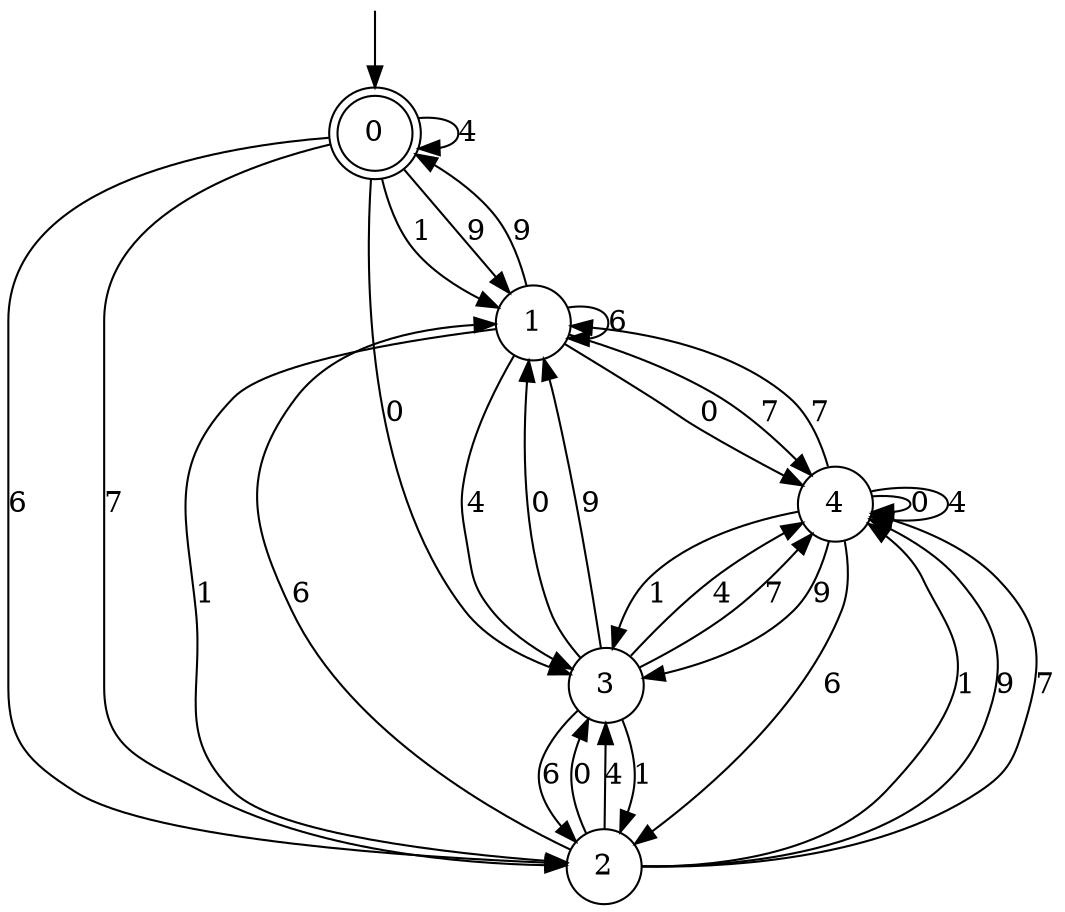 digraph g {

	s0 [shape="doublecircle" label="0"];
	s1 [shape="circle" label="1"];
	s2 [shape="circle" label="2"];
	s3 [shape="circle" label="3"];
	s4 [shape="circle" label="4"];
	s0 -> s1 [label="1"];
	s0 -> s2 [label="6"];
	s0 -> s3 [label="0"];
	s0 -> s0 [label="4"];
	s0 -> s1 [label="9"];
	s0 -> s2 [label="7"];
	s1 -> s2 [label="1"];
	s1 -> s1 [label="6"];
	s1 -> s4 [label="0"];
	s1 -> s3 [label="4"];
	s1 -> s0 [label="9"];
	s1 -> s4 [label="7"];
	s2 -> s4 [label="1"];
	s2 -> s1 [label="6"];
	s2 -> s3 [label="0"];
	s2 -> s3 [label="4"];
	s2 -> s4 [label="9"];
	s2 -> s4 [label="7"];
	s3 -> s2 [label="1"];
	s3 -> s2 [label="6"];
	s3 -> s1 [label="0"];
	s3 -> s4 [label="4"];
	s3 -> s1 [label="9"];
	s3 -> s4 [label="7"];
	s4 -> s3 [label="1"];
	s4 -> s2 [label="6"];
	s4 -> s4 [label="0"];
	s4 -> s4 [label="4"];
	s4 -> s3 [label="9"];
	s4 -> s1 [label="7"];

__start0 [label="" shape="none" width="0" height="0"];
__start0 -> s0;

}
